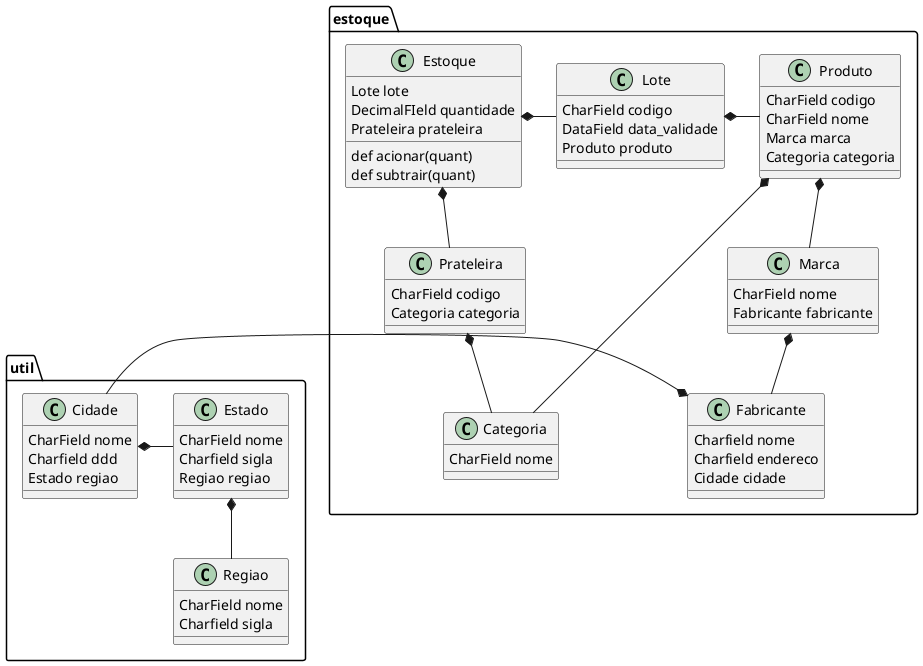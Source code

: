 @startuml
package util {
    class Regiao {
        CharField nome
        Charfield sigla
    }

    class Estado {
        CharField nome
        Charfield sigla
        Regiao regiao
    }



    class Cidade {
        CharField nome
        Charfield ddd
        Estado regiao
    }

    Estado  *-- Regiao
    Cidade  *- Estado 
}

package estoque {
    class Estoque {
        Lote lote
        DecimalFIeld quantidade
        Prateleira prateleira
        def acionar(quant)
        def subtrair(quant)
    }

    class Lote {
        CharField codigo
        DataField data_validade
        Produto produto
    }

    class Prateleira {
        CharField codigo
        Categoria categoria
    }

    class Categoria {
        CharField nome
    }

    class Produto{
        CharField codigo
        CharField nome
        Marca marca
        Categoria categoria
    }

    class Marca{
        CharField nome
        Fabricante fabricante
    }

    class Fabricante{
        Charfield nome
        Charfield endereco
        Cidade cidade
    }

    Estoque *- Lote
    Estoque *-- Prateleira
    Lote *- Produto
    Prateleira *-- Categoria
    Produto *-- Marca  
    Produto *-- Categoria  
    Marca *-- Fabricante
    Fabricante *- Cidade
}
/'
package compra {
    class PedidoCompra{
        CharField numero
        DataField data_pedido
        FloatField frete
        IntFielde prazo
        Fornecedor fornecedor
        Comprador comprador 
    }

    class ItemCompra{
        Produto produto
        FloatField quantidade
        FloatField preco_unitario
        FloatField desconto
        FloatField acrescimo
    }

    class Fornecedor{
        Charfield nome
        Charfield endereco
        Cidade cidade        
    }

    class Comprador{
        CharField nome
    }

    ItemCompra *- PedidoCompra
    ItemCompra *- Produto
    PedidoCompra *-- Fornecedor
    Fornecedor *-- Cidade
    Comprador *- PedidoCompra
}

package venda {
    class PedidoVenda{
        CharField numero
        DataField data_pedido
        Vendedor vendedor
        Cliente cliente
    }

    class ItemVenda{
        Produto produto
        FloatField quantidade
        FloatField preco_unitario
    }

    class Cliente{
        CharField nome
    }

    class Vendedor{
        CharField nome
    }

    ItemVenda *- PedidoVenda
    ItemVenda *- Produto
    PedidoVenda *-- Cliente
    PedidoVenda *-- Vendedor
    Cliente *- Cidade
}'/
@enduml